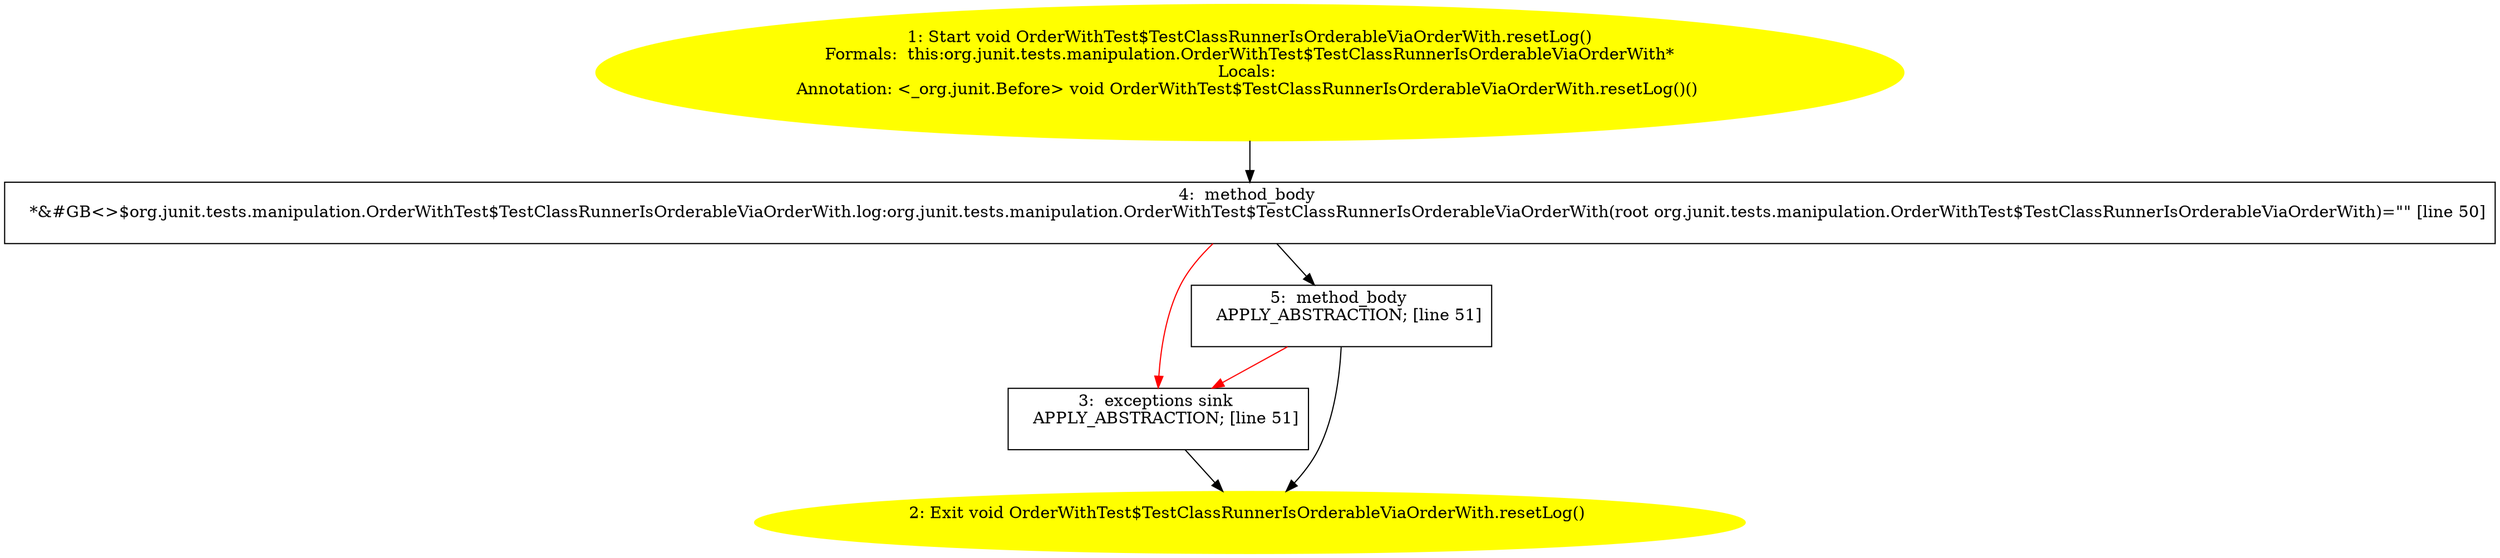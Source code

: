 /* @generated */
digraph cfg {
"org.junit.tests.manipulation.OrderWithTest$TestClassRunnerIsOrderableViaOrderWith.resetLog():void.1d09ad1b44ab784c0e01f49be04b7daf_1" [label="1: Start void OrderWithTest$TestClassRunnerIsOrderableViaOrderWith.resetLog()\nFormals:  this:org.junit.tests.manipulation.OrderWithTest$TestClassRunnerIsOrderableViaOrderWith*\nLocals: \nAnnotation: <_org.junit.Before> void OrderWithTest$TestClassRunnerIsOrderableViaOrderWith.resetLog()() \n  " color=yellow style=filled]
	

	 "org.junit.tests.manipulation.OrderWithTest$TestClassRunnerIsOrderableViaOrderWith.resetLog():void.1d09ad1b44ab784c0e01f49be04b7daf_1" -> "org.junit.tests.manipulation.OrderWithTest$TestClassRunnerIsOrderableViaOrderWith.resetLog():void.1d09ad1b44ab784c0e01f49be04b7daf_4" ;
"org.junit.tests.manipulation.OrderWithTest$TestClassRunnerIsOrderableViaOrderWith.resetLog():void.1d09ad1b44ab784c0e01f49be04b7daf_2" [label="2: Exit void OrderWithTest$TestClassRunnerIsOrderableViaOrderWith.resetLog() \n  " color=yellow style=filled]
	

"org.junit.tests.manipulation.OrderWithTest$TestClassRunnerIsOrderableViaOrderWith.resetLog():void.1d09ad1b44ab784c0e01f49be04b7daf_3" [label="3:  exceptions sink \n   APPLY_ABSTRACTION; [line 51]\n " shape="box"]
	

	 "org.junit.tests.manipulation.OrderWithTest$TestClassRunnerIsOrderableViaOrderWith.resetLog():void.1d09ad1b44ab784c0e01f49be04b7daf_3" -> "org.junit.tests.manipulation.OrderWithTest$TestClassRunnerIsOrderableViaOrderWith.resetLog():void.1d09ad1b44ab784c0e01f49be04b7daf_2" ;
"org.junit.tests.manipulation.OrderWithTest$TestClassRunnerIsOrderableViaOrderWith.resetLog():void.1d09ad1b44ab784c0e01f49be04b7daf_4" [label="4:  method_body \n   *&#GB<>$org.junit.tests.manipulation.OrderWithTest$TestClassRunnerIsOrderableViaOrderWith.log:org.junit.tests.manipulation.OrderWithTest$TestClassRunnerIsOrderableViaOrderWith(root org.junit.tests.manipulation.OrderWithTest$TestClassRunnerIsOrderableViaOrderWith)=\"\" [line 50]\n " shape="box"]
	

	 "org.junit.tests.manipulation.OrderWithTest$TestClassRunnerIsOrderableViaOrderWith.resetLog():void.1d09ad1b44ab784c0e01f49be04b7daf_4" -> "org.junit.tests.manipulation.OrderWithTest$TestClassRunnerIsOrderableViaOrderWith.resetLog():void.1d09ad1b44ab784c0e01f49be04b7daf_5" ;
	 "org.junit.tests.manipulation.OrderWithTest$TestClassRunnerIsOrderableViaOrderWith.resetLog():void.1d09ad1b44ab784c0e01f49be04b7daf_4" -> "org.junit.tests.manipulation.OrderWithTest$TestClassRunnerIsOrderableViaOrderWith.resetLog():void.1d09ad1b44ab784c0e01f49be04b7daf_3" [color="red" ];
"org.junit.tests.manipulation.OrderWithTest$TestClassRunnerIsOrderableViaOrderWith.resetLog():void.1d09ad1b44ab784c0e01f49be04b7daf_5" [label="5:  method_body \n   APPLY_ABSTRACTION; [line 51]\n " shape="box"]
	

	 "org.junit.tests.manipulation.OrderWithTest$TestClassRunnerIsOrderableViaOrderWith.resetLog():void.1d09ad1b44ab784c0e01f49be04b7daf_5" -> "org.junit.tests.manipulation.OrderWithTest$TestClassRunnerIsOrderableViaOrderWith.resetLog():void.1d09ad1b44ab784c0e01f49be04b7daf_2" ;
	 "org.junit.tests.manipulation.OrderWithTest$TestClassRunnerIsOrderableViaOrderWith.resetLog():void.1d09ad1b44ab784c0e01f49be04b7daf_5" -> "org.junit.tests.manipulation.OrderWithTest$TestClassRunnerIsOrderableViaOrderWith.resetLog():void.1d09ad1b44ab784c0e01f49be04b7daf_3" [color="red" ];
}
